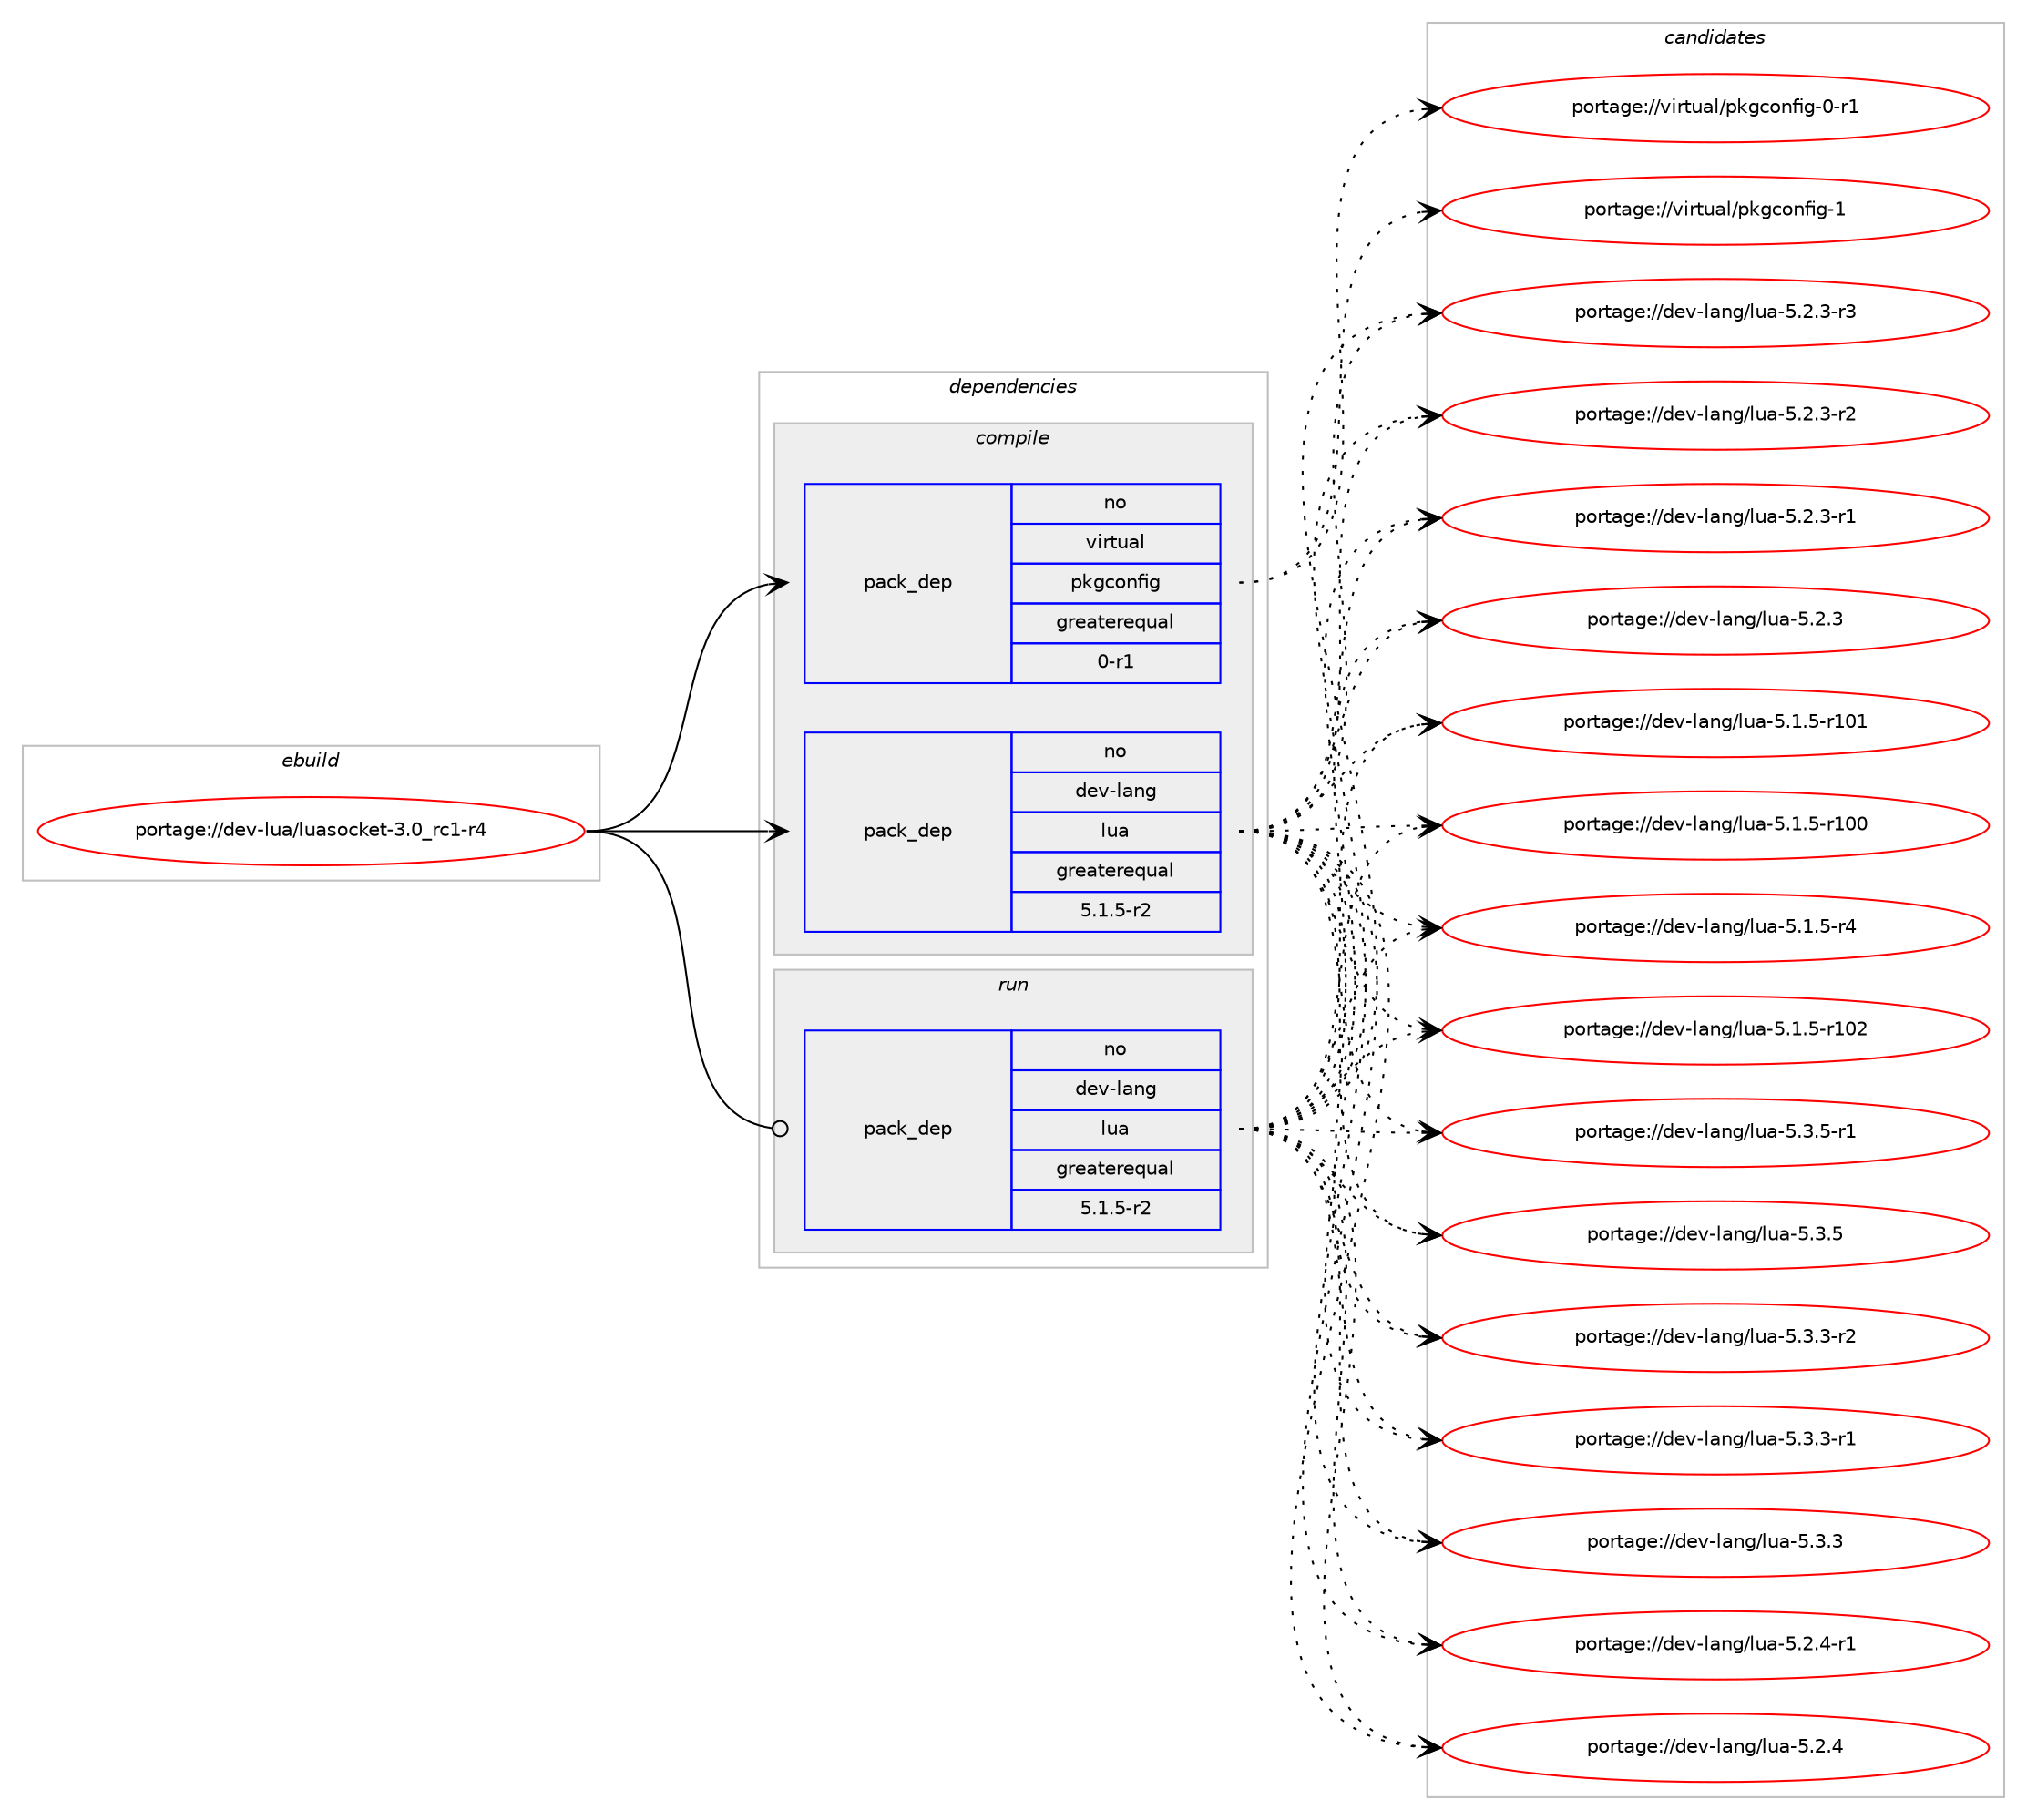 digraph prolog {

# *************
# Graph options
# *************

newrank=true;
concentrate=true;
compound=true;
graph [rankdir=LR,fontname=Helvetica,fontsize=10,ranksep=1.5];#, ranksep=2.5, nodesep=0.2];
edge  [arrowhead=vee];
node  [fontname=Helvetica,fontsize=10];

# **********
# The ebuild
# **********

subgraph cluster_leftcol {
color=gray;
label=<<i>ebuild</i>>;
id [label="portage://dev-lua/luasocket-3.0_rc1-r4", color=red, width=4, href="../dev-lua/luasocket-3.0_rc1-r4.svg"];
}

# ****************
# The dependencies
# ****************

subgraph cluster_midcol {
color=gray;
label=<<i>dependencies</i>>;
subgraph cluster_compile {
fillcolor="#eeeeee";
style=filled;
label=<<i>compile</i>>;
subgraph pack376923 {
dependency505153 [label=<<TABLE BORDER="0" CELLBORDER="1" CELLSPACING="0" CELLPADDING="4" WIDTH="220"><TR><TD ROWSPAN="6" CELLPADDING="30">pack_dep</TD></TR><TR><TD WIDTH="110">no</TD></TR><TR><TD>dev-lang</TD></TR><TR><TD>lua</TD></TR><TR><TD>greaterequal</TD></TR><TR><TD>5.1.5-r2</TD></TR></TABLE>>, shape=none, color=blue];
}
id:e -> dependency505153:w [weight=20,style="solid",arrowhead="vee"];
subgraph pack376924 {
dependency505154 [label=<<TABLE BORDER="0" CELLBORDER="1" CELLSPACING="0" CELLPADDING="4" WIDTH="220"><TR><TD ROWSPAN="6" CELLPADDING="30">pack_dep</TD></TR><TR><TD WIDTH="110">no</TD></TR><TR><TD>virtual</TD></TR><TR><TD>pkgconfig</TD></TR><TR><TD>greaterequal</TD></TR><TR><TD>0-r1</TD></TR></TABLE>>, shape=none, color=blue];
}
id:e -> dependency505154:w [weight=20,style="solid",arrowhead="vee"];
}
subgraph cluster_compileandrun {
fillcolor="#eeeeee";
style=filled;
label=<<i>compile and run</i>>;
}
subgraph cluster_run {
fillcolor="#eeeeee";
style=filled;
label=<<i>run</i>>;
subgraph pack376925 {
dependency505155 [label=<<TABLE BORDER="0" CELLBORDER="1" CELLSPACING="0" CELLPADDING="4" WIDTH="220"><TR><TD ROWSPAN="6" CELLPADDING="30">pack_dep</TD></TR><TR><TD WIDTH="110">no</TD></TR><TR><TD>dev-lang</TD></TR><TR><TD>lua</TD></TR><TR><TD>greaterequal</TD></TR><TR><TD>5.1.5-r2</TD></TR></TABLE>>, shape=none, color=blue];
}
id:e -> dependency505155:w [weight=20,style="solid",arrowhead="odot"];
}
}

# **************
# The candidates
# **************

subgraph cluster_choices {
rank=same;
color=gray;
label=<<i>candidates</i>>;

subgraph choice376923 {
color=black;
nodesep=1;
choice100101118451089711010347108117974553465146534511449 [label="portage://dev-lang/lua-5.3.5-r1", color=red, width=4,href="../dev-lang/lua-5.3.5-r1.svg"];
choice10010111845108971101034710811797455346514653 [label="portage://dev-lang/lua-5.3.5", color=red, width=4,href="../dev-lang/lua-5.3.5.svg"];
choice100101118451089711010347108117974553465146514511450 [label="portage://dev-lang/lua-5.3.3-r2", color=red, width=4,href="../dev-lang/lua-5.3.3-r2.svg"];
choice100101118451089711010347108117974553465146514511449 [label="portage://dev-lang/lua-5.3.3-r1", color=red, width=4,href="../dev-lang/lua-5.3.3-r1.svg"];
choice10010111845108971101034710811797455346514651 [label="portage://dev-lang/lua-5.3.3", color=red, width=4,href="../dev-lang/lua-5.3.3.svg"];
choice100101118451089711010347108117974553465046524511449 [label="portage://dev-lang/lua-5.2.4-r1", color=red, width=4,href="../dev-lang/lua-5.2.4-r1.svg"];
choice10010111845108971101034710811797455346504652 [label="portage://dev-lang/lua-5.2.4", color=red, width=4,href="../dev-lang/lua-5.2.4.svg"];
choice100101118451089711010347108117974553465046514511451 [label="portage://dev-lang/lua-5.2.3-r3", color=red, width=4,href="../dev-lang/lua-5.2.3-r3.svg"];
choice100101118451089711010347108117974553465046514511450 [label="portage://dev-lang/lua-5.2.3-r2", color=red, width=4,href="../dev-lang/lua-5.2.3-r2.svg"];
choice100101118451089711010347108117974553465046514511449 [label="portage://dev-lang/lua-5.2.3-r1", color=red, width=4,href="../dev-lang/lua-5.2.3-r1.svg"];
choice10010111845108971101034710811797455346504651 [label="portage://dev-lang/lua-5.2.3", color=red, width=4,href="../dev-lang/lua-5.2.3.svg"];
choice100101118451089711010347108117974553464946534511452 [label="portage://dev-lang/lua-5.1.5-r4", color=red, width=4,href="../dev-lang/lua-5.1.5-r4.svg"];
choice1001011184510897110103471081179745534649465345114494850 [label="portage://dev-lang/lua-5.1.5-r102", color=red, width=4,href="../dev-lang/lua-5.1.5-r102.svg"];
choice1001011184510897110103471081179745534649465345114494849 [label="portage://dev-lang/lua-5.1.5-r101", color=red, width=4,href="../dev-lang/lua-5.1.5-r101.svg"];
choice1001011184510897110103471081179745534649465345114494848 [label="portage://dev-lang/lua-5.1.5-r100", color=red, width=4,href="../dev-lang/lua-5.1.5-r100.svg"];
dependency505153:e -> choice100101118451089711010347108117974553465146534511449:w [style=dotted,weight="100"];
dependency505153:e -> choice10010111845108971101034710811797455346514653:w [style=dotted,weight="100"];
dependency505153:e -> choice100101118451089711010347108117974553465146514511450:w [style=dotted,weight="100"];
dependency505153:e -> choice100101118451089711010347108117974553465146514511449:w [style=dotted,weight="100"];
dependency505153:e -> choice10010111845108971101034710811797455346514651:w [style=dotted,weight="100"];
dependency505153:e -> choice100101118451089711010347108117974553465046524511449:w [style=dotted,weight="100"];
dependency505153:e -> choice10010111845108971101034710811797455346504652:w [style=dotted,weight="100"];
dependency505153:e -> choice100101118451089711010347108117974553465046514511451:w [style=dotted,weight="100"];
dependency505153:e -> choice100101118451089711010347108117974553465046514511450:w [style=dotted,weight="100"];
dependency505153:e -> choice100101118451089711010347108117974553465046514511449:w [style=dotted,weight="100"];
dependency505153:e -> choice10010111845108971101034710811797455346504651:w [style=dotted,weight="100"];
dependency505153:e -> choice100101118451089711010347108117974553464946534511452:w [style=dotted,weight="100"];
dependency505153:e -> choice1001011184510897110103471081179745534649465345114494850:w [style=dotted,weight="100"];
dependency505153:e -> choice1001011184510897110103471081179745534649465345114494849:w [style=dotted,weight="100"];
dependency505153:e -> choice1001011184510897110103471081179745534649465345114494848:w [style=dotted,weight="100"];
}
subgraph choice376924 {
color=black;
nodesep=1;
choice1181051141161179710847112107103991111101021051034549 [label="portage://virtual/pkgconfig-1", color=red, width=4,href="../virtual/pkgconfig-1.svg"];
choice11810511411611797108471121071039911111010210510345484511449 [label="portage://virtual/pkgconfig-0-r1", color=red, width=4,href="../virtual/pkgconfig-0-r1.svg"];
dependency505154:e -> choice1181051141161179710847112107103991111101021051034549:w [style=dotted,weight="100"];
dependency505154:e -> choice11810511411611797108471121071039911111010210510345484511449:w [style=dotted,weight="100"];
}
subgraph choice376925 {
color=black;
nodesep=1;
choice100101118451089711010347108117974553465146534511449 [label="portage://dev-lang/lua-5.3.5-r1", color=red, width=4,href="../dev-lang/lua-5.3.5-r1.svg"];
choice10010111845108971101034710811797455346514653 [label="portage://dev-lang/lua-5.3.5", color=red, width=4,href="../dev-lang/lua-5.3.5.svg"];
choice100101118451089711010347108117974553465146514511450 [label="portage://dev-lang/lua-5.3.3-r2", color=red, width=4,href="../dev-lang/lua-5.3.3-r2.svg"];
choice100101118451089711010347108117974553465146514511449 [label="portage://dev-lang/lua-5.3.3-r1", color=red, width=4,href="../dev-lang/lua-5.3.3-r1.svg"];
choice10010111845108971101034710811797455346514651 [label="portage://dev-lang/lua-5.3.3", color=red, width=4,href="../dev-lang/lua-5.3.3.svg"];
choice100101118451089711010347108117974553465046524511449 [label="portage://dev-lang/lua-5.2.4-r1", color=red, width=4,href="../dev-lang/lua-5.2.4-r1.svg"];
choice10010111845108971101034710811797455346504652 [label="portage://dev-lang/lua-5.2.4", color=red, width=4,href="../dev-lang/lua-5.2.4.svg"];
choice100101118451089711010347108117974553465046514511451 [label="portage://dev-lang/lua-5.2.3-r3", color=red, width=4,href="../dev-lang/lua-5.2.3-r3.svg"];
choice100101118451089711010347108117974553465046514511450 [label="portage://dev-lang/lua-5.2.3-r2", color=red, width=4,href="../dev-lang/lua-5.2.3-r2.svg"];
choice100101118451089711010347108117974553465046514511449 [label="portage://dev-lang/lua-5.2.3-r1", color=red, width=4,href="../dev-lang/lua-5.2.3-r1.svg"];
choice10010111845108971101034710811797455346504651 [label="portage://dev-lang/lua-5.2.3", color=red, width=4,href="../dev-lang/lua-5.2.3.svg"];
choice100101118451089711010347108117974553464946534511452 [label="portage://dev-lang/lua-5.1.5-r4", color=red, width=4,href="../dev-lang/lua-5.1.5-r4.svg"];
choice1001011184510897110103471081179745534649465345114494850 [label="portage://dev-lang/lua-5.1.5-r102", color=red, width=4,href="../dev-lang/lua-5.1.5-r102.svg"];
choice1001011184510897110103471081179745534649465345114494849 [label="portage://dev-lang/lua-5.1.5-r101", color=red, width=4,href="../dev-lang/lua-5.1.5-r101.svg"];
choice1001011184510897110103471081179745534649465345114494848 [label="portage://dev-lang/lua-5.1.5-r100", color=red, width=4,href="../dev-lang/lua-5.1.5-r100.svg"];
dependency505155:e -> choice100101118451089711010347108117974553465146534511449:w [style=dotted,weight="100"];
dependency505155:e -> choice10010111845108971101034710811797455346514653:w [style=dotted,weight="100"];
dependency505155:e -> choice100101118451089711010347108117974553465146514511450:w [style=dotted,weight="100"];
dependency505155:e -> choice100101118451089711010347108117974553465146514511449:w [style=dotted,weight="100"];
dependency505155:e -> choice10010111845108971101034710811797455346514651:w [style=dotted,weight="100"];
dependency505155:e -> choice100101118451089711010347108117974553465046524511449:w [style=dotted,weight="100"];
dependency505155:e -> choice10010111845108971101034710811797455346504652:w [style=dotted,weight="100"];
dependency505155:e -> choice100101118451089711010347108117974553465046514511451:w [style=dotted,weight="100"];
dependency505155:e -> choice100101118451089711010347108117974553465046514511450:w [style=dotted,weight="100"];
dependency505155:e -> choice100101118451089711010347108117974553465046514511449:w [style=dotted,weight="100"];
dependency505155:e -> choice10010111845108971101034710811797455346504651:w [style=dotted,weight="100"];
dependency505155:e -> choice100101118451089711010347108117974553464946534511452:w [style=dotted,weight="100"];
dependency505155:e -> choice1001011184510897110103471081179745534649465345114494850:w [style=dotted,weight="100"];
dependency505155:e -> choice1001011184510897110103471081179745534649465345114494849:w [style=dotted,weight="100"];
dependency505155:e -> choice1001011184510897110103471081179745534649465345114494848:w [style=dotted,weight="100"];
}
}

}
